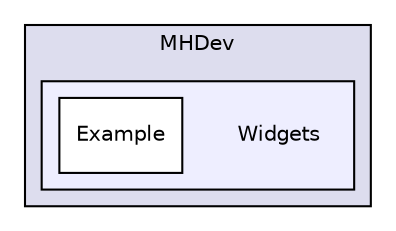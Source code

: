 digraph "MHDev/Widgets" {
  compound=true
  node [ fontsize="10", fontname="Helvetica"];
  edge [ labelfontsize="10", labelfontname="Helvetica"];
  subgraph clusterdir_bdf5070418a9ab2756bc893e4fdf8291 {
    graph [ bgcolor="#ddddee", pencolor="black", label="MHDev" fontname="Helvetica", fontsize="10", URL="dir_bdf5070418a9ab2756bc893e4fdf8291.html"]
  subgraph clusterdir_c0c2782bd413ea5612d408505123cafb {
    graph [ bgcolor="#eeeeff", pencolor="black", label="" URL="dir_c0c2782bd413ea5612d408505123cafb.html"];
    dir_c0c2782bd413ea5612d408505123cafb [shape=plaintext label="Widgets"];
    dir_60857f12e04f3adfb0bb289186328894 [shape=box label="Example" color="black" fillcolor="white" style="filled" URL="dir_60857f12e04f3adfb0bb289186328894.html"];
  }
  }
}
